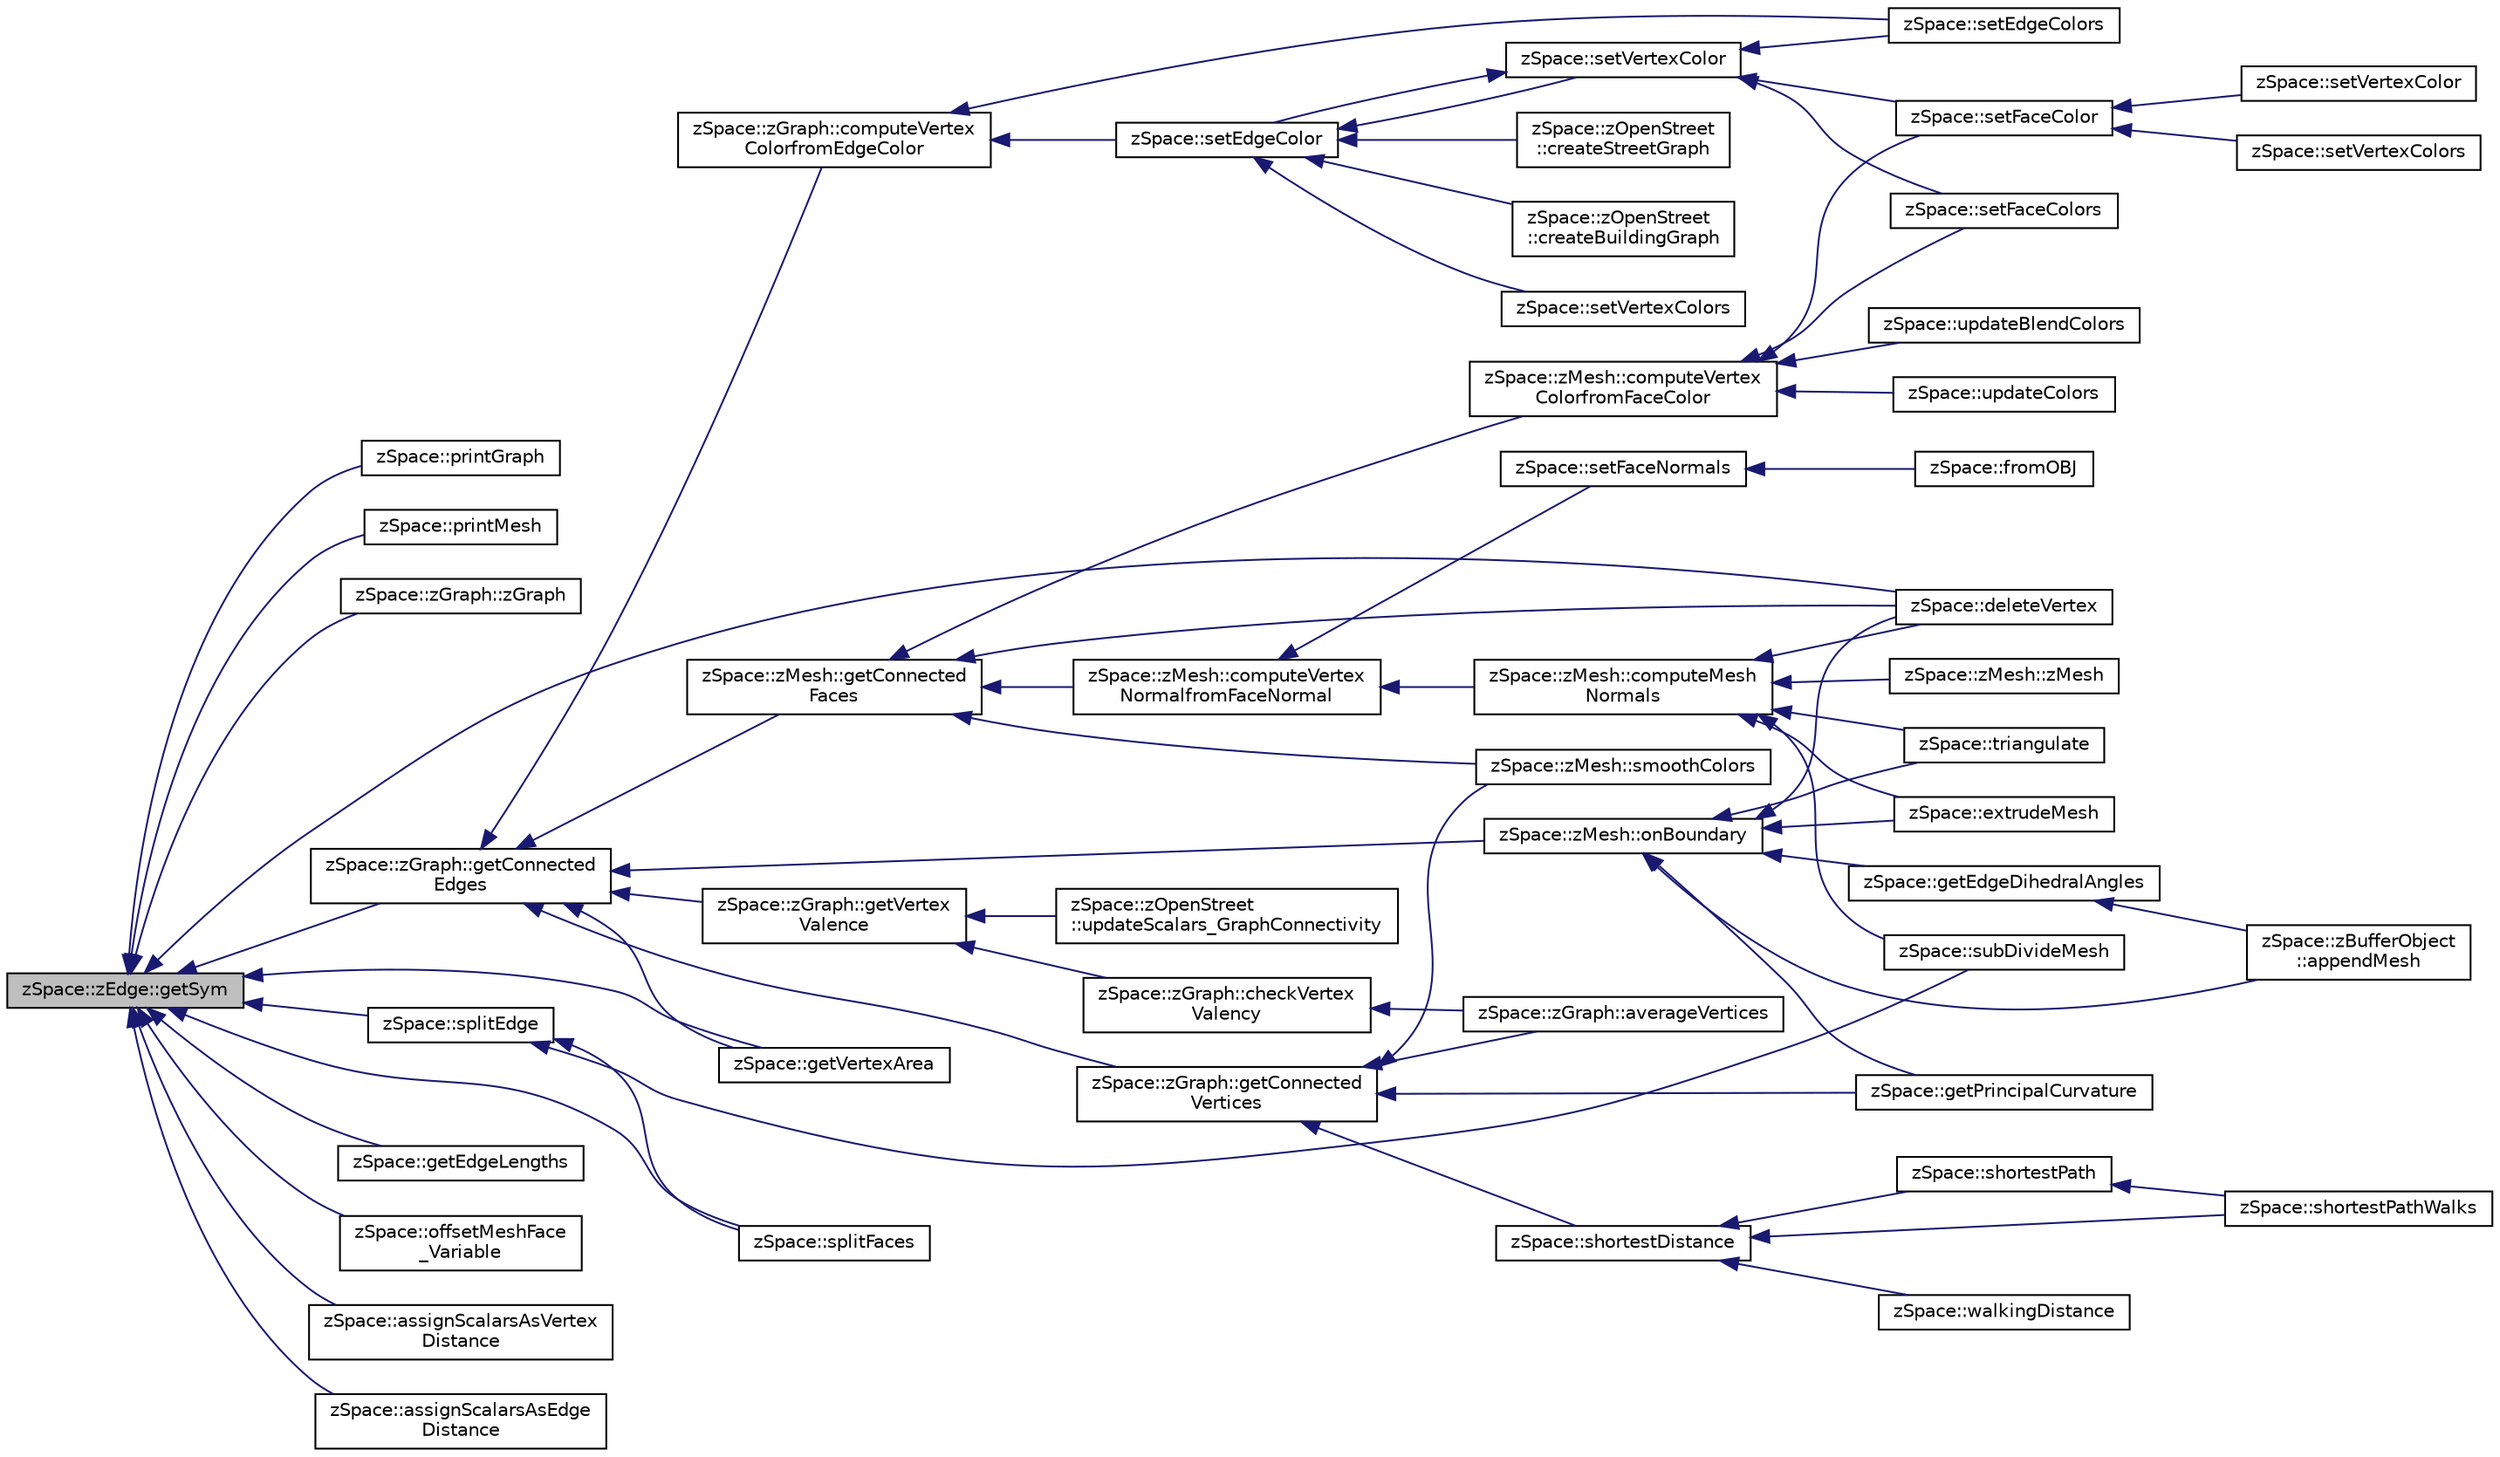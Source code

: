 digraph "zSpace::zEdge::getSym"
{
  edge [fontname="Helvetica",fontsize="10",labelfontname="Helvetica",labelfontsize="10"];
  node [fontname="Helvetica",fontsize="10",shape=record];
  rankdir="LR";
  Node203 [label="zSpace::zEdge::getSym",height=0.2,width=0.4,color="black", fillcolor="grey75", style="filled", fontcolor="black"];
  Node203 -> Node204 [dir="back",color="midnightblue",fontsize="10",style="solid",fontname="Helvetica"];
  Node204 [label="zSpace::printGraph",height=0.2,width=0.4,color="black", fillcolor="white", style="filled",URL="$group__z_print_utilities.html#ga96cf7a290a07af957dbe1740993c721d",tooltip="This method prints graph data to the console. "];
  Node203 -> Node205 [dir="back",color="midnightblue",fontsize="10",style="solid",fontname="Helvetica"];
  Node205 [label="zSpace::printMesh",height=0.2,width=0.4,color="black", fillcolor="white", style="filled",URL="$group__z_print_utilities.html#ga24820d178bfefb22bc7bf22a3945bb6f",tooltip="This method prints mesh data to the console. "];
  Node203 -> Node206 [dir="back",color="midnightblue",fontsize="10",style="solid",fontname="Helvetica"];
  Node206 [label="zSpace::zGraph::zGraph",height=0.2,width=0.4,color="black", fillcolor="white", style="filled",URL="$classz_space_1_1z_graph.html#a7a53b68f1efa596293b85259464cf3ff",tooltip="Overloaded constructor. "];
  Node203 -> Node207 [dir="back",color="midnightblue",fontsize="10",style="solid",fontname="Helvetica"];
  Node207 [label="zSpace::zGraph::getConnected\lEdges",height=0.2,width=0.4,color="black", fillcolor="white", style="filled",URL="$classz_space_1_1z_graph.html#ab623e9a3bfc70e1f140b911cb0645bd2",tooltip="This method gets the edges connected to input zVertex or zEdge. "];
  Node207 -> Node208 [dir="back",color="midnightblue",fontsize="10",style="solid",fontname="Helvetica"];
  Node208 [label="zSpace::zGraph::getConnected\lVertices",height=0.2,width=0.4,color="black", fillcolor="white", style="filled",URL="$classz_space_1_1z_graph.html#a75a017ecad7ec54a9fdc207b163a0972",tooltip="This method gets the vertices connected to input zVertex. "];
  Node208 -> Node209 [dir="back",color="midnightblue",fontsize="10",style="solid",fontname="Helvetica"];
  Node209 [label="zSpace::zGraph::averageVertices",height=0.2,width=0.4,color="black", fillcolor="white", style="filled",URL="$classz_space_1_1z_graph.html#accb333667ce5e961ceea4148a6c1791f",tooltip="This method averages the positions of vertex except for the ones on the boundary. ..."];
  Node208 -> Node210 [dir="back",color="midnightblue",fontsize="10",style="solid",fontname="Helvetica"];
  Node210 [label="zSpace::shortestDistance",height=0.2,width=0.4,color="black", fillcolor="white", style="filled",URL="$group__z_graph_utilities.html#gac451c64cc2f99f8c743332bdcd1a97c0",tooltip="This method computes the shortest path from the source vertex to all vertices of the graph..."];
  Node210 -> Node211 [dir="back",color="midnightblue",fontsize="10",style="solid",fontname="Helvetica"];
  Node211 [label="zSpace::shortestPath",height=0.2,width=0.4,color="black", fillcolor="white", style="filled",URL="$group__z_graph_utilities.html#gac71495a08e215c7e886b989bebaee053",tooltip="This method computes the shortest path from the source vertex to destination vertex of the graph..."];
  Node211 -> Node212 [dir="back",color="midnightblue",fontsize="10",style="solid",fontname="Helvetica"];
  Node212 [label="zSpace::shortestPathWalks",height=0.2,width=0.4,color="black", fillcolor="white", style="filled",URL="$group__z_graph_utilities.html#gac6d2ed4a56f24d0a48bc41967e9612ce",tooltip="This method computes the shortest path from the all vertices to all vertices of a graph and returns t..."];
  Node210 -> Node212 [dir="back",color="midnightblue",fontsize="10",style="solid",fontname="Helvetica"];
  Node210 -> Node213 [dir="back",color="midnightblue",fontsize="10",style="solid",fontname="Helvetica"];
  Node213 [label="zSpace::walkingDistance",height=0.2,width=0.4,color="black", fillcolor="white", style="filled",URL="$group__z_graph_utilities.html#gafd378ff769dac616752ca4857a82d9f5"];
  Node208 -> Node214 [dir="back",color="midnightblue",fontsize="10",style="solid",fontname="Helvetica"];
  Node214 [label="zSpace::zMesh::smoothColors",height=0.2,width=0.4,color="black", fillcolor="white", style="filled",URL="$classz_space_1_1z_mesh.html#a63e68abd857c24a63ad06d426b112d11",tooltip="This method smoothens the color attributes. "];
  Node208 -> Node215 [dir="back",color="midnightblue",fontsize="10",style="solid",fontname="Helvetica"];
  Node215 [label="zSpace::getPrincipalCurvature",height=0.2,width=0.4,color="black", fillcolor="white", style="filled",URL="$group__z_mesh_utilities.html#ga1e60d7d324e3a491f9e60060fa3258e2",tooltip="This method computes the local curvature of the mesh vertices. "];
  Node207 -> Node216 [dir="back",color="midnightblue",fontsize="10",style="solid",fontname="Helvetica"];
  Node216 [label="zSpace::zGraph::getVertex\lValence",height=0.2,width=0.4,color="black", fillcolor="white", style="filled",URL="$classz_space_1_1z_graph.html#ae1621b16757e7c12b778aa32ca936948",tooltip="This method calculate the valency of the input zVertex. "];
  Node216 -> Node217 [dir="back",color="midnightblue",fontsize="10",style="solid",fontname="Helvetica"];
  Node217 [label="zSpace::zOpenStreet\l::updateScalars_GraphConnectivity",height=0.2,width=0.4,color="black", fillcolor="white", style="filled",URL="$classz_space_1_1z_open_street.html#a832d06aa1ecf8fed5e82b6447a0cf278",tooltip="This method updates the scalars in the scalar field based on input graph connectivity. "];
  Node216 -> Node218 [dir="back",color="midnightblue",fontsize="10",style="solid",fontname="Helvetica"];
  Node218 [label="zSpace::zGraph::checkVertex\lValency",height=0.2,width=0.4,color="black", fillcolor="white", style="filled",URL="$classz_space_1_1z_graph.html#a3330c1c3dedf9c8cf09ec75341b3149f",tooltip="This method determines if input zVertex valency is equal to the input valence number. "];
  Node218 -> Node209 [dir="back",color="midnightblue",fontsize="10",style="solid",fontname="Helvetica"];
  Node207 -> Node219 [dir="back",color="midnightblue",fontsize="10",style="solid",fontname="Helvetica"];
  Node219 [label="zSpace::zGraph::computeVertex\lColorfromEdgeColor",height=0.2,width=0.4,color="black", fillcolor="white", style="filled",URL="$classz_space_1_1z_graph.html#a654f5d383500ccf87c9c7f87bc8301c4",tooltip="This method computes the vertex colors based on the face colors. "];
  Node219 -> Node220 [dir="back",color="midnightblue",fontsize="10",style="solid",fontname="Helvetica"];
  Node220 [label="zSpace::setEdgeColor",height=0.2,width=0.4,color="black", fillcolor="white", style="filled",URL="$group__z_graph_utilities.html#ga2ef9ee7a2c33012bc55bc2592fa6ffdb",tooltip="This method sets edge color of all the edges to the input color. "];
  Node220 -> Node221 [dir="back",color="midnightblue",fontsize="10",style="solid",fontname="Helvetica"];
  Node221 [label="zSpace::zOpenStreet\l::createStreetGraph",height=0.2,width=0.4,color="black", fillcolor="white", style="filled",URL="$classz_space_1_1z_open_street.html#a904bd1ba411b9cc0b439f06c409386b9",tooltip="This method creates the street graph from the OSM data. "];
  Node220 -> Node222 [dir="back",color="midnightblue",fontsize="10",style="solid",fontname="Helvetica"];
  Node222 [label="zSpace::zOpenStreet\l::createBuildingGraph",height=0.2,width=0.4,color="black", fillcolor="white", style="filled",URL="$classz_space_1_1z_open_street.html#a1c815f333ca41c75227a60c76db85884",tooltip="This method creates the building graph from the OSM data. "];
  Node220 -> Node223 [dir="back",color="midnightblue",fontsize="10",style="solid",fontname="Helvetica"];
  Node223 [label="zSpace::setVertexColor",height=0.2,width=0.4,color="black", fillcolor="white", style="filled",URL="$group__z_graph_utilities.html#ga7cd47e65d56a0587e3ca4babd1c233e3",tooltip="This method sets vertex color of all the vertices to the input color. "];
  Node223 -> Node220 [dir="back",color="midnightblue",fontsize="10",style="solid",fontname="Helvetica"];
  Node223 -> Node224 [dir="back",color="midnightblue",fontsize="10",style="solid",fontname="Helvetica"];
  Node224 [label="zSpace::setEdgeColors",height=0.2,width=0.4,color="black", fillcolor="white", style="filled",URL="$group__z_graph_utilities.html#ga3aa9b12c327be41d5cd6400e8a64aa4d",tooltip="This method sets edge color of all the vertices with the input color contatiner. "];
  Node223 -> Node225 [dir="back",color="midnightblue",fontsize="10",style="solid",fontname="Helvetica"];
  Node225 [label="zSpace::setFaceColor",height=0.2,width=0.4,color="black", fillcolor="white", style="filled",URL="$group__z_mesh_utilities.html#ga3dc508ddd0979a3c05704b3a5f8c724e",tooltip="This method sets face color of all the faces to the input color. "];
  Node225 -> Node226 [dir="back",color="midnightblue",fontsize="10",style="solid",fontname="Helvetica"];
  Node226 [label="zSpace::setVertexColor",height=0.2,width=0.4,color="black", fillcolor="white", style="filled",URL="$group__z_mesh_utilities.html#ga350a2d9332ce16b822a5169320a789a9"];
  Node225 -> Node227 [dir="back",color="midnightblue",fontsize="10",style="solid",fontname="Helvetica"];
  Node227 [label="zSpace::setVertexColors",height=0.2,width=0.4,color="black", fillcolor="white", style="filled",URL="$group__z_mesh_utilities.html#ga7eea2e4cbed233677f01622bbb290ba7",tooltip="This method sets vertex color of all the vertices with the input color contatiner. "];
  Node223 -> Node228 [dir="back",color="midnightblue",fontsize="10",style="solid",fontname="Helvetica"];
  Node228 [label="zSpace::setFaceColors",height=0.2,width=0.4,color="black", fillcolor="white", style="filled",URL="$group__z_mesh_utilities.html#ga46a15e7c994f4fb6a25f8e7cd111e536",tooltip="This method sets face color of all the faces to the input color contatiner. "];
  Node220 -> Node229 [dir="back",color="midnightblue",fontsize="10",style="solid",fontname="Helvetica"];
  Node229 [label="zSpace::setVertexColors",height=0.2,width=0.4,color="black", fillcolor="white", style="filled",URL="$group__z_graph_utilities.html#gaa088392382ec3b36cc77066a4392349c",tooltip="This method sets vertex color of all the vertices with the input color contatiner. "];
  Node219 -> Node224 [dir="back",color="midnightblue",fontsize="10",style="solid",fontname="Helvetica"];
  Node207 -> Node230 [dir="back",color="midnightblue",fontsize="10",style="solid",fontname="Helvetica"];
  Node230 [label="zSpace::zMesh::getConnected\lFaces",height=0.2,width=0.4,color="black", fillcolor="white", style="filled",URL="$classz_space_1_1z_mesh.html#af37006a17bd4e6945860281a4cbef861",tooltip="This method gets the faces connected to input zVertex or zFace. "];
  Node230 -> Node231 [dir="back",color="midnightblue",fontsize="10",style="solid",fontname="Helvetica"];
  Node231 [label="zSpace::zMesh::computeVertex\lColorfromFaceColor",height=0.2,width=0.4,color="black", fillcolor="white", style="filled",URL="$classz_space_1_1z_mesh.html#ae519ccec31ffee9fa16596724e04130c",tooltip="This method computes the vertex colors based on the face colors. "];
  Node231 -> Node225 [dir="back",color="midnightblue",fontsize="10",style="solid",fontname="Helvetica"];
  Node231 -> Node228 [dir="back",color="midnightblue",fontsize="10",style="solid",fontname="Helvetica"];
  Node231 -> Node232 [dir="back",color="midnightblue",fontsize="10",style="solid",fontname="Helvetica"];
  Node232 [label="zSpace::updateColors",height=0.2,width=0.4,color="black", fillcolor="white", style="filled",URL="$group__z_scalar_field2_d_utilities.html#gac0a6e93e7bb823acd7f95334f7b24027",tooltip="This method updates the color values of the field mesh based on the scalarfield. Gradient - Black to ..."];
  Node231 -> Node233 [dir="back",color="midnightblue",fontsize="10",style="solid",fontname="Helvetica"];
  Node233 [label="zSpace::updateBlendColors",height=0.2,width=0.4,color="black", fillcolor="white", style="filled",URL="$group__z_scalar_field2_d_utilities.html#ga7bc531e7f4cc38cb70a89ced4946fce9",tooltip="This method updates the color values of the field mesh based on the scalarField. "];
  Node230 -> Node214 [dir="back",color="midnightblue",fontsize="10",style="solid",fontname="Helvetica"];
  Node230 -> Node234 [dir="back",color="midnightblue",fontsize="10",style="solid",fontname="Helvetica"];
  Node234 [label="zSpace::zMesh::computeVertex\lNormalfromFaceNormal",height=0.2,width=0.4,color="black", fillcolor="white", style="filled",URL="$classz_space_1_1z_mesh.html#ac27b3838590a838a11243e4fd6ad0b6d",tooltip="This method computes the vertex normals based on the face normals. "];
  Node234 -> Node235 [dir="back",color="midnightblue",fontsize="10",style="solid",fontname="Helvetica"];
  Node235 [label="zSpace::zMesh::computeMesh\lNormals",height=0.2,width=0.4,color="black", fillcolor="white", style="filled",URL="$classz_space_1_1z_mesh.html#a42be75e01f9b3704fcc85fd745952b22",tooltip="This method computes the normals assoicated with vertices and polygon faces . "];
  Node235 -> Node236 [dir="back",color="midnightblue",fontsize="10",style="solid",fontname="Helvetica"];
  Node236 [label="zSpace::zMesh::zMesh",height=0.2,width=0.4,color="black", fillcolor="white", style="filled",URL="$classz_space_1_1z_mesh.html#a127de8a508706826cc4a537ad7a1cc9c",tooltip="Overloaded constructor. "];
  Node235 -> Node237 [dir="back",color="midnightblue",fontsize="10",style="solid",fontname="Helvetica"];
  Node237 [label="zSpace::deleteVertex",height=0.2,width=0.4,color="black", fillcolor="white", style="filled",URL="$group__z_mesh_modifiers.html#ga5890a69c67d5749099678ef906c7278c",tooltip="This method deletes the zMesh vertices given in the input vertex list. "];
  Node235 -> Node238 [dir="back",color="midnightblue",fontsize="10",style="solid",fontname="Helvetica"];
  Node238 [label="zSpace::triangulate",height=0.2,width=0.4,color="black", fillcolor="white", style="filled",URL="$group__z_mesh_modifiers.html#ga75ee8f140a3311506a932b866523a1de",tooltip="This method triangulates the input mesh. "];
  Node235 -> Node239 [dir="back",color="midnightblue",fontsize="10",style="solid",fontname="Helvetica"];
  Node239 [label="zSpace::subDivideMesh",height=0.2,width=0.4,color="black", fillcolor="white", style="filled",URL="$group__z_mesh_modifiers.html#gaaa9902fbf3ac2600afbf54335c286760",tooltip="This method subdivides all the faces and edges of the mesh. "];
  Node235 -> Node240 [dir="back",color="midnightblue",fontsize="10",style="solid",fontname="Helvetica"];
  Node240 [label="zSpace::extrudeMesh",height=0.2,width=0.4,color="black", fillcolor="white", style="filled",URL="$group__z_mesh_utilities.html#ga6f2ce938aa8bb72d5b4649115d76d9c8",tooltip="This method returns an extruded mesh from the input mesh. "];
  Node234 -> Node241 [dir="back",color="midnightblue",fontsize="10",style="solid",fontname="Helvetica"];
  Node241 [label="zSpace::setFaceNormals",height=0.2,width=0.4,color="black", fillcolor="white", style="filled",URL="$group__z_mesh_utilities.html#ga70201847356b120e967968c37670801f",tooltip="This method sets face normals of all the faces to the input normal. "];
  Node241 -> Node242 [dir="back",color="midnightblue",fontsize="10",style="solid",fontname="Helvetica"];
  Node242 [label="zSpace::fromOBJ",height=0.2,width=0.4,color="black", fillcolor="white", style="filled",URL="$group__z_i_o___mesh.html#gad60778d5e70ebdcc0bd24babf3afa810",tooltip="This method imports zMesh from an OBJ file. "];
  Node230 -> Node237 [dir="back",color="midnightblue",fontsize="10",style="solid",fontname="Helvetica"];
  Node207 -> Node243 [dir="back",color="midnightblue",fontsize="10",style="solid",fontname="Helvetica"];
  Node243 [label="zSpace::zMesh::onBoundary",height=0.2,width=0.4,color="black", fillcolor="white", style="filled",URL="$classz_space_1_1z_mesh.html#aca5218f8a8b5c5f1cde25440d08c57d6",tooltip="This method determines if input zVertex or zEdge or zFace is on the boundary. "];
  Node243 -> Node244 [dir="back",color="midnightblue",fontsize="10",style="solid",fontname="Helvetica"];
  Node244 [label="zSpace::zBufferObject\l::appendMesh",height=0.2,width=0.4,color="black", fillcolor="white", style="filled",URL="$classz_space_1_1z_buffer_object.html#ac5e8e4b2d6a21dbf4e59ed55a8b8bc58",tooltip="This method appends zMesh to the buffer. "];
  Node243 -> Node237 [dir="back",color="midnightblue",fontsize="10",style="solid",fontname="Helvetica"];
  Node243 -> Node238 [dir="back",color="midnightblue",fontsize="10",style="solid",fontname="Helvetica"];
  Node243 -> Node215 [dir="back",color="midnightblue",fontsize="10",style="solid",fontname="Helvetica"];
  Node243 -> Node245 [dir="back",color="midnightblue",fontsize="10",style="solid",fontname="Helvetica"];
  Node245 [label="zSpace::getEdgeDihedralAngles",height=0.2,width=0.4,color="black", fillcolor="white", style="filled",URL="$group__z_mesh_utilities.html#gaf531920d8d86c1c508bec8c71d5d9954",tooltip="This method computes the dihedral angle per edge of zMesh. "];
  Node245 -> Node244 [dir="back",color="midnightblue",fontsize="10",style="solid",fontname="Helvetica"];
  Node243 -> Node240 [dir="back",color="midnightblue",fontsize="10",style="solid",fontname="Helvetica"];
  Node207 -> Node246 [dir="back",color="midnightblue",fontsize="10",style="solid",fontname="Helvetica"];
  Node246 [label="zSpace::getVertexArea",height=0.2,width=0.4,color="black", fillcolor="white", style="filled",URL="$group__z_mesh_utilities.html#gad8b0ab5019853bb7e4851014310554d0",tooltip="This method computes the area around every vertex of a zMesh based on face centers. "];
  Node203 -> Node237 [dir="back",color="midnightblue",fontsize="10",style="solid",fontname="Helvetica"];
  Node203 -> Node247 [dir="back",color="midnightblue",fontsize="10",style="solid",fontname="Helvetica"];
  Node247 [label="zSpace::splitEdge",height=0.2,width=0.4,color="black", fillcolor="white", style="filled",URL="$group__z_mesh_modifiers.html#ga2259376b4c9c7cebc97c491574a47e24",tooltip="This method splits an edge and inserts a vertex along the edge at the input factor. "];
  Node247 -> Node248 [dir="back",color="midnightblue",fontsize="10",style="solid",fontname="Helvetica"];
  Node248 [label="zSpace::splitFaces",height=0.2,width=0.4,color="black", fillcolor="white", style="filled",URL="$group__z_mesh_modifiers.html#gaeda022d590a10b38c94e75bc0e278d80",tooltip="This method splits a set of edges and faces of a mesh in a continuous manner. "];
  Node247 -> Node239 [dir="back",color="midnightblue",fontsize="10",style="solid",fontname="Helvetica"];
  Node203 -> Node248 [dir="back",color="midnightblue",fontsize="10",style="solid",fontname="Helvetica"];
  Node203 -> Node249 [dir="back",color="midnightblue",fontsize="10",style="solid",fontname="Helvetica"];
  Node249 [label="zSpace::getEdgeLengths",height=0.2,width=0.4,color="black", fillcolor="white", style="filled",URL="$group__z_mesh_utilities.html#ga2079033806dcb822adcd8d9e6e92ae45",tooltip="This method computes the lengths of the edges of a zMesh. "];
  Node203 -> Node246 [dir="back",color="midnightblue",fontsize="10",style="solid",fontname="Helvetica"];
  Node203 -> Node250 [dir="back",color="midnightblue",fontsize="10",style="solid",fontname="Helvetica"];
  Node250 [label="zSpace::offsetMeshFace\l_Variable",height=0.2,width=0.4,color="black", fillcolor="white", style="filled",URL="$group__z_mesh_utilities.html#ga2d1e96823d5ddafb0c578999217416f5",tooltip="This method returns the vartiable offset positions of a polygon of the input mesh. "];
  Node203 -> Node251 [dir="back",color="midnightblue",fontsize="10",style="solid",fontname="Helvetica"];
  Node251 [label="zSpace::assignScalarsAsVertex\lDistance",height=0.2,width=0.4,color="black", fillcolor="white", style="filled",URL="$group__z_scalar_field2_d_utilities.html#gac93eff7601d89235a608cd8886078bcf",tooltip="This method creates a vertex distance Field from the input mesh vertex positions. ..."];
  Node203 -> Node252 [dir="back",color="midnightblue",fontsize="10",style="solid",fontname="Helvetica"];
  Node252 [label="zSpace::assignScalarsAsEdge\lDistance",height=0.2,width=0.4,color="black", fillcolor="white", style="filled",URL="$group__z_scalar_field2_d_utilities.html#gafedda5c1bbae225132fbd221a3fd7e42",tooltip="This method creates a edge distance Field from the input mesh. "];
}
